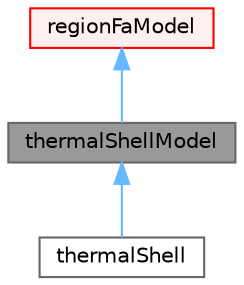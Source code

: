 digraph "thermalShellModel"
{
 // LATEX_PDF_SIZE
  bgcolor="transparent";
  edge [fontname=Helvetica,fontsize=10,labelfontname=Helvetica,labelfontsize=10];
  node [fontname=Helvetica,fontsize=10,shape=box,height=0.2,width=0.4];
  Node1 [id="Node000001",label="thermalShellModel",height=0.2,width=0.4,color="gray40", fillcolor="grey60", style="filled", fontcolor="black",tooltip=" "];
  Node2 -> Node1 [id="edge1_Node000001_Node000002",dir="back",color="steelblue1",style="solid",tooltip=" "];
  Node2 [id="Node000002",label="regionFaModel",height=0.2,width=0.4,color="red", fillcolor="#FFF0F0", style="filled",URL="$classFoam_1_1regionModels_1_1regionFaModel.html",tooltip="Base class for area region models."];
  Node1 -> Node12 [id="edge2_Node000001_Node000012",dir="back",color="steelblue1",style="solid",tooltip=" "];
  Node12 [id="Node000012",label="thermalShell",height=0.2,width=0.4,color="gray40", fillcolor="white", style="filled",URL="$classFoam_1_1regionModels_1_1thermalShell.html",tooltip=" "];
}
